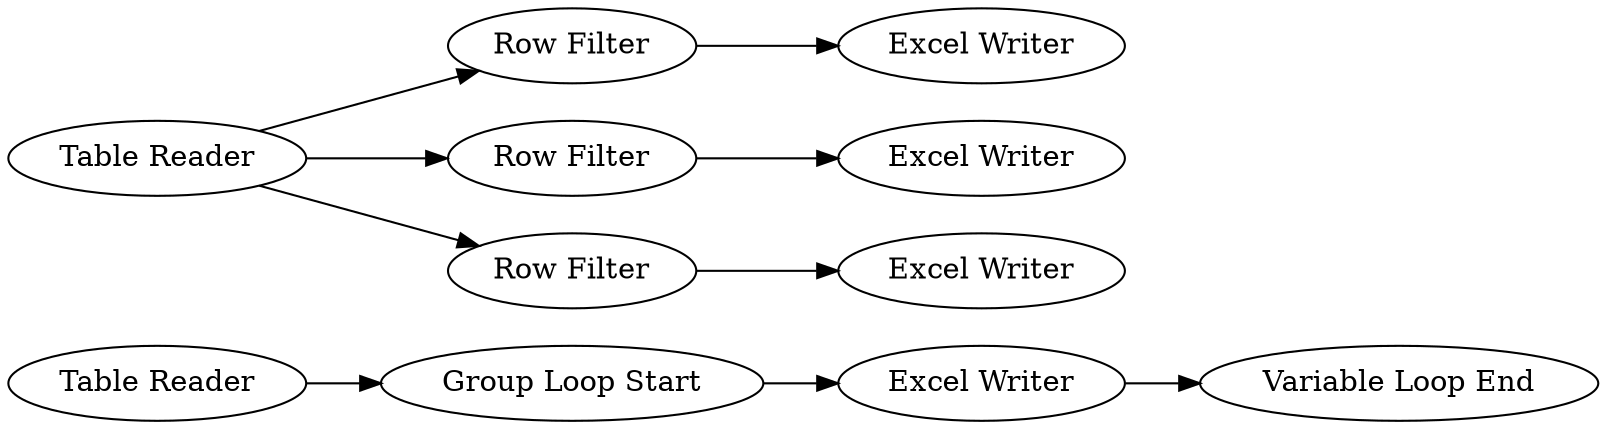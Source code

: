 digraph {
	17 [label="Group Loop Start"]
	28 [label="Excel Writer"]
	29 [label="Variable Loop End"]
	31 [label="Table Reader"]
	32 [label="Excel Writer"]
	33 [label="Table Reader"]
	34 [label="Row Filter"]
	36 [label="Excel Writer"]
	37 [label="Row Filter"]
	39 [label="Excel Writer"]
	41 [label="Row Filter"]
	17 -> 28
	28 -> 29
	31 -> 17
	33 -> 34
	33 -> 37
	33 -> 41
	34 -> 32
	37 -> 36
	41 -> 39
	rankdir=LR
}

